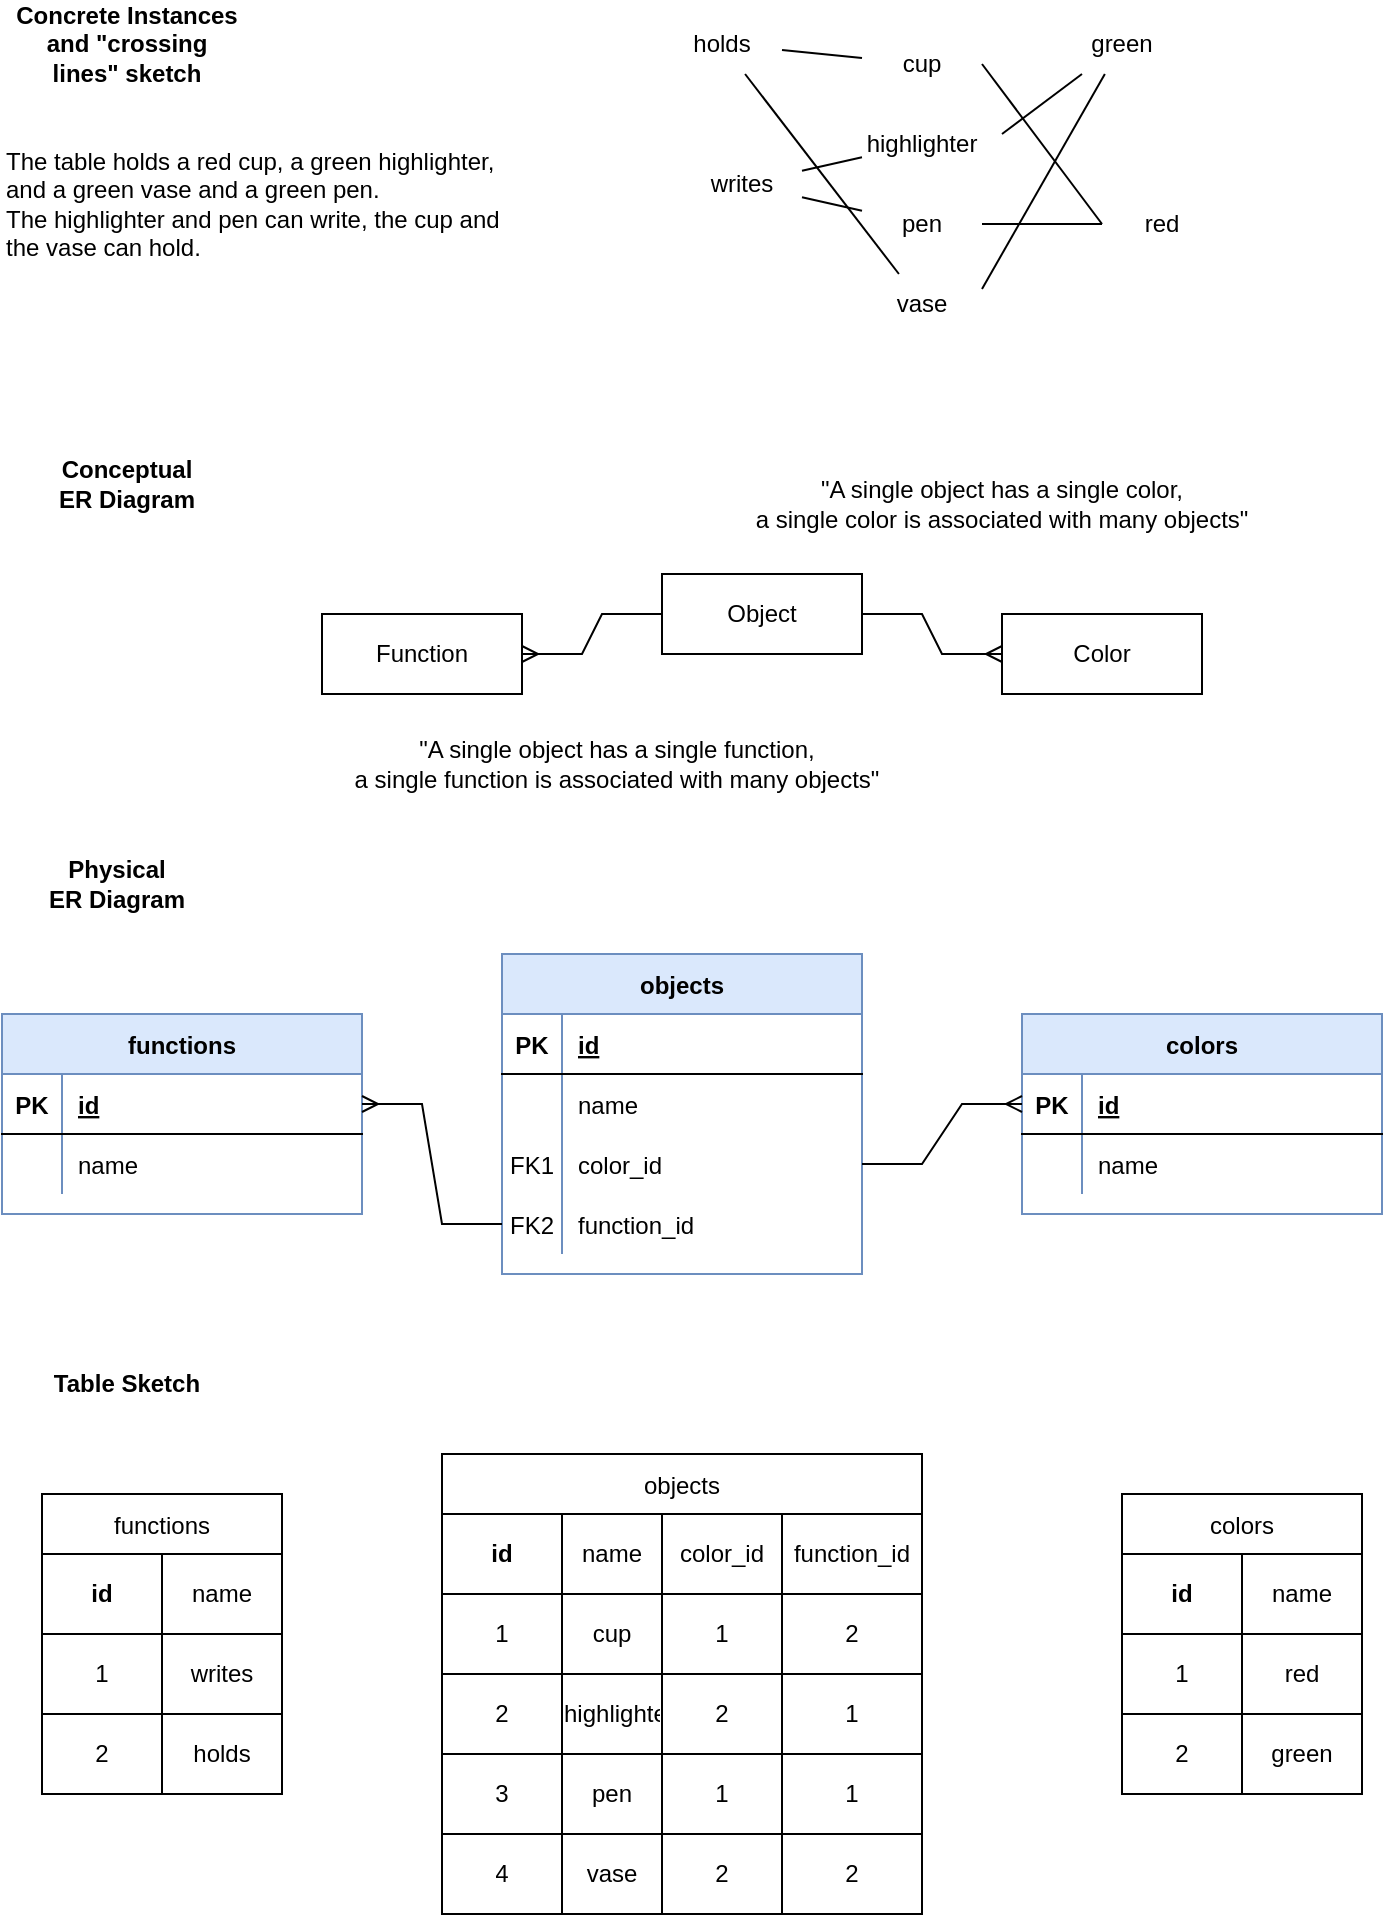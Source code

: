 <mxfile version="20.2.7" type="device"><diagram id="R2lEEEUBdFMjLlhIrx00" name="Page-1"><mxGraphModel dx="555" dy="456" grid="1" gridSize="10" guides="1" tooltips="1" connect="1" arrows="1" fold="1" page="1" pageScale="1" pageWidth="850" pageHeight="1100" math="0" shadow="0" extFonts="Permanent Marker^https://fonts.googleapis.com/css?family=Permanent+Marker"><root><mxCell id="0"/><mxCell id="1" parent="0"/><mxCell id="ItAvpHH_RHoH9dyeuU5u-58" value="objects" style="shape=table;startSize=30;container=1;collapsible=1;childLayout=tableLayout;fixedRows=1;rowLines=0;fontStyle=1;align=center;resizeLast=1;fillColor=#dae8fc;strokeColor=#6c8ebf;" vertex="1" parent="1"><mxGeometry x="320" y="590" width="180" height="160" as="geometry"/></mxCell><mxCell id="ItAvpHH_RHoH9dyeuU5u-59" value="" style="shape=tableRow;horizontal=0;startSize=0;swimlaneHead=0;swimlaneBody=0;fillColor=none;collapsible=0;dropTarget=0;points=[[0,0.5],[1,0.5]];portConstraint=eastwest;top=0;left=0;right=0;bottom=1;" vertex="1" parent="ItAvpHH_RHoH9dyeuU5u-58"><mxGeometry y="30" width="180" height="30" as="geometry"/></mxCell><mxCell id="ItAvpHH_RHoH9dyeuU5u-60" value="PK" style="shape=partialRectangle;connectable=0;fillColor=none;top=0;left=0;bottom=0;right=0;fontStyle=1;overflow=hidden;" vertex="1" parent="ItAvpHH_RHoH9dyeuU5u-59"><mxGeometry width="30" height="30" as="geometry"><mxRectangle width="30" height="30" as="alternateBounds"/></mxGeometry></mxCell><mxCell id="ItAvpHH_RHoH9dyeuU5u-61" value="id" style="shape=partialRectangle;connectable=0;fillColor=none;top=0;left=0;bottom=0;right=0;align=left;spacingLeft=6;fontStyle=5;overflow=hidden;" vertex="1" parent="ItAvpHH_RHoH9dyeuU5u-59"><mxGeometry x="30" width="150" height="30" as="geometry"><mxRectangle width="150" height="30" as="alternateBounds"/></mxGeometry></mxCell><mxCell id="ItAvpHH_RHoH9dyeuU5u-62" value="" style="shape=tableRow;horizontal=0;startSize=0;swimlaneHead=0;swimlaneBody=0;fillColor=none;collapsible=0;dropTarget=0;points=[[0,0.5],[1,0.5]];portConstraint=eastwest;top=0;left=0;right=0;bottom=0;" vertex="1" parent="ItAvpHH_RHoH9dyeuU5u-58"><mxGeometry y="60" width="180" height="30" as="geometry"/></mxCell><mxCell id="ItAvpHH_RHoH9dyeuU5u-63" value="" style="shape=partialRectangle;connectable=0;fillColor=none;top=0;left=0;bottom=0;right=0;editable=1;overflow=hidden;" vertex="1" parent="ItAvpHH_RHoH9dyeuU5u-62"><mxGeometry width="30" height="30" as="geometry"><mxRectangle width="30" height="30" as="alternateBounds"/></mxGeometry></mxCell><mxCell id="ItAvpHH_RHoH9dyeuU5u-64" value="name" style="shape=partialRectangle;connectable=0;fillColor=none;top=0;left=0;bottom=0;right=0;align=left;spacingLeft=6;overflow=hidden;" vertex="1" parent="ItAvpHH_RHoH9dyeuU5u-62"><mxGeometry x="30" width="150" height="30" as="geometry"><mxRectangle width="150" height="30" as="alternateBounds"/></mxGeometry></mxCell><mxCell id="ItAvpHH_RHoH9dyeuU5u-65" value="" style="shape=tableRow;horizontal=0;startSize=0;swimlaneHead=0;swimlaneBody=0;fillColor=none;collapsible=0;dropTarget=0;points=[[0,0.5],[1,0.5]];portConstraint=eastwest;top=0;left=0;right=0;bottom=0;" vertex="1" parent="ItAvpHH_RHoH9dyeuU5u-58"><mxGeometry y="90" width="180" height="30" as="geometry"/></mxCell><mxCell id="ItAvpHH_RHoH9dyeuU5u-66" value="FK1" style="shape=partialRectangle;connectable=0;fillColor=none;top=0;left=0;bottom=0;right=0;editable=1;overflow=hidden;" vertex="1" parent="ItAvpHH_RHoH9dyeuU5u-65"><mxGeometry width="30" height="30" as="geometry"><mxRectangle width="30" height="30" as="alternateBounds"/></mxGeometry></mxCell><mxCell id="ItAvpHH_RHoH9dyeuU5u-67" value="color_id" style="shape=partialRectangle;connectable=0;fillColor=none;top=0;left=0;bottom=0;right=0;align=left;spacingLeft=6;overflow=hidden;" vertex="1" parent="ItAvpHH_RHoH9dyeuU5u-65"><mxGeometry x="30" width="150" height="30" as="geometry"><mxRectangle width="150" height="30" as="alternateBounds"/></mxGeometry></mxCell><mxCell id="ItAvpHH_RHoH9dyeuU5u-68" value="" style="shape=tableRow;horizontal=0;startSize=0;swimlaneHead=0;swimlaneBody=0;fillColor=none;collapsible=0;dropTarget=0;points=[[0,0.5],[1,0.5]];portConstraint=eastwest;top=0;left=0;right=0;bottom=0;" vertex="1" parent="ItAvpHH_RHoH9dyeuU5u-58"><mxGeometry y="120" width="180" height="30" as="geometry"/></mxCell><mxCell id="ItAvpHH_RHoH9dyeuU5u-69" value="FK2" style="shape=partialRectangle;connectable=0;fillColor=none;top=0;left=0;bottom=0;right=0;editable=1;overflow=hidden;" vertex="1" parent="ItAvpHH_RHoH9dyeuU5u-68"><mxGeometry width="30" height="30" as="geometry"><mxRectangle width="30" height="30" as="alternateBounds"/></mxGeometry></mxCell><mxCell id="ItAvpHH_RHoH9dyeuU5u-70" value="function_id" style="shape=partialRectangle;connectable=0;fillColor=none;top=0;left=0;bottom=0;right=0;align=left;spacingLeft=6;overflow=hidden;" vertex="1" parent="ItAvpHH_RHoH9dyeuU5u-68"><mxGeometry x="30" width="150" height="30" as="geometry"><mxRectangle width="150" height="30" as="alternateBounds"/></mxGeometry></mxCell><mxCell id="ItAvpHH_RHoH9dyeuU5u-77" value="functions" style="shape=table;startSize=30;container=1;collapsible=1;childLayout=tableLayout;fixedRows=1;rowLines=0;fontStyle=1;align=center;resizeLast=1;fillColor=#dae8fc;strokeColor=#6c8ebf;" vertex="1" parent="1"><mxGeometry x="70" y="620" width="180" height="100" as="geometry"/></mxCell><mxCell id="ItAvpHH_RHoH9dyeuU5u-78" value="" style="shape=tableRow;horizontal=0;startSize=0;swimlaneHead=0;swimlaneBody=0;fillColor=none;collapsible=0;dropTarget=0;points=[[0,0.5],[1,0.5]];portConstraint=eastwest;top=0;left=0;right=0;bottom=1;" vertex="1" parent="ItAvpHH_RHoH9dyeuU5u-77"><mxGeometry y="30" width="180" height="30" as="geometry"/></mxCell><mxCell id="ItAvpHH_RHoH9dyeuU5u-79" value="PK" style="shape=partialRectangle;connectable=0;fillColor=none;top=0;left=0;bottom=0;right=0;fontStyle=1;overflow=hidden;" vertex="1" parent="ItAvpHH_RHoH9dyeuU5u-78"><mxGeometry width="30" height="30" as="geometry"><mxRectangle width="30" height="30" as="alternateBounds"/></mxGeometry></mxCell><mxCell id="ItAvpHH_RHoH9dyeuU5u-80" value="id" style="shape=partialRectangle;connectable=0;fillColor=none;top=0;left=0;bottom=0;right=0;align=left;spacingLeft=6;fontStyle=5;overflow=hidden;" vertex="1" parent="ItAvpHH_RHoH9dyeuU5u-78"><mxGeometry x="30" width="150" height="30" as="geometry"><mxRectangle width="150" height="30" as="alternateBounds"/></mxGeometry></mxCell><mxCell id="ItAvpHH_RHoH9dyeuU5u-81" value="" style="shape=tableRow;horizontal=0;startSize=0;swimlaneHead=0;swimlaneBody=0;fillColor=none;collapsible=0;dropTarget=0;points=[[0,0.5],[1,0.5]];portConstraint=eastwest;top=0;left=0;right=0;bottom=0;" vertex="1" parent="ItAvpHH_RHoH9dyeuU5u-77"><mxGeometry y="60" width="180" height="30" as="geometry"/></mxCell><mxCell id="ItAvpHH_RHoH9dyeuU5u-82" value="" style="shape=partialRectangle;connectable=0;fillColor=none;top=0;left=0;bottom=0;right=0;editable=1;overflow=hidden;" vertex="1" parent="ItAvpHH_RHoH9dyeuU5u-81"><mxGeometry width="30" height="30" as="geometry"><mxRectangle width="30" height="30" as="alternateBounds"/></mxGeometry></mxCell><mxCell id="ItAvpHH_RHoH9dyeuU5u-83" value="name" style="shape=partialRectangle;connectable=0;fillColor=none;top=0;left=0;bottom=0;right=0;align=left;spacingLeft=6;overflow=hidden;" vertex="1" parent="ItAvpHH_RHoH9dyeuU5u-81"><mxGeometry x="30" width="150" height="30" as="geometry"><mxRectangle width="150" height="30" as="alternateBounds"/></mxGeometry></mxCell><mxCell id="ItAvpHH_RHoH9dyeuU5u-90" value="colors" style="shape=table;startSize=30;container=1;collapsible=1;childLayout=tableLayout;fixedRows=1;rowLines=0;fontStyle=1;align=center;resizeLast=1;fillColor=#dae8fc;strokeColor=#6c8ebf;" vertex="1" parent="1"><mxGeometry x="580" y="620" width="180" height="100" as="geometry"/></mxCell><mxCell id="ItAvpHH_RHoH9dyeuU5u-91" value="" style="shape=tableRow;horizontal=0;startSize=0;swimlaneHead=0;swimlaneBody=0;fillColor=none;collapsible=0;dropTarget=0;points=[[0,0.5],[1,0.5]];portConstraint=eastwest;top=0;left=0;right=0;bottom=1;" vertex="1" parent="ItAvpHH_RHoH9dyeuU5u-90"><mxGeometry y="30" width="180" height="30" as="geometry"/></mxCell><mxCell id="ItAvpHH_RHoH9dyeuU5u-92" value="PK" style="shape=partialRectangle;connectable=0;fillColor=none;top=0;left=0;bottom=0;right=0;fontStyle=1;overflow=hidden;" vertex="1" parent="ItAvpHH_RHoH9dyeuU5u-91"><mxGeometry width="30" height="30" as="geometry"><mxRectangle width="30" height="30" as="alternateBounds"/></mxGeometry></mxCell><mxCell id="ItAvpHH_RHoH9dyeuU5u-93" value="id" style="shape=partialRectangle;connectable=0;fillColor=none;top=0;left=0;bottom=0;right=0;align=left;spacingLeft=6;fontStyle=5;overflow=hidden;" vertex="1" parent="ItAvpHH_RHoH9dyeuU5u-91"><mxGeometry x="30" width="150" height="30" as="geometry"><mxRectangle width="150" height="30" as="alternateBounds"/></mxGeometry></mxCell><mxCell id="ItAvpHH_RHoH9dyeuU5u-94" value="" style="shape=tableRow;horizontal=0;startSize=0;swimlaneHead=0;swimlaneBody=0;fillColor=none;collapsible=0;dropTarget=0;points=[[0,0.5],[1,0.5]];portConstraint=eastwest;top=0;left=0;right=0;bottom=0;" vertex="1" parent="ItAvpHH_RHoH9dyeuU5u-90"><mxGeometry y="60" width="180" height="30" as="geometry"/></mxCell><mxCell id="ItAvpHH_RHoH9dyeuU5u-95" value="" style="shape=partialRectangle;connectable=0;fillColor=none;top=0;left=0;bottom=0;right=0;editable=1;overflow=hidden;" vertex="1" parent="ItAvpHH_RHoH9dyeuU5u-94"><mxGeometry width="30" height="30" as="geometry"><mxRectangle width="30" height="30" as="alternateBounds"/></mxGeometry></mxCell><mxCell id="ItAvpHH_RHoH9dyeuU5u-96" value="name" style="shape=partialRectangle;connectable=0;fillColor=none;top=0;left=0;bottom=0;right=0;align=left;spacingLeft=6;overflow=hidden;" vertex="1" parent="ItAvpHH_RHoH9dyeuU5u-94"><mxGeometry x="30" width="150" height="30" as="geometry"><mxRectangle width="150" height="30" as="alternateBounds"/></mxGeometry></mxCell><mxCell id="ItAvpHH_RHoH9dyeuU5u-110" value="" style="edgeStyle=entityRelationEdgeStyle;fontSize=12;html=1;endArrow=ERmany;rounded=0;exitX=0;exitY=0.5;exitDx=0;exitDy=0;entryX=1;entryY=0.5;entryDx=0;entryDy=0;" edge="1" parent="1" source="ItAvpHH_RHoH9dyeuU5u-68" target="ItAvpHH_RHoH9dyeuU5u-78"><mxGeometry width="100" height="100" relative="1" as="geometry"><mxPoint x="280" y="760" as="sourcePoint"/><mxPoint x="380" y="660" as="targetPoint"/></mxGeometry></mxCell><mxCell id="ItAvpHH_RHoH9dyeuU5u-132" value="functions" style="shape=table;startSize=30;container=1;collapsible=0;childLayout=tableLayout;" vertex="1" parent="1"><mxGeometry x="90" y="860" width="120" height="150" as="geometry"/></mxCell><mxCell id="ItAvpHH_RHoH9dyeuU5u-133" value="" style="shape=tableRow;horizontal=0;startSize=0;swimlaneHead=0;swimlaneBody=0;top=0;left=0;bottom=0;right=0;collapsible=0;dropTarget=0;fillColor=none;points=[[0,0.5],[1,0.5]];portConstraint=eastwest;" vertex="1" parent="ItAvpHH_RHoH9dyeuU5u-132"><mxGeometry y="30" width="120" height="40" as="geometry"/></mxCell><mxCell id="ItAvpHH_RHoH9dyeuU5u-134" value="&lt;b&gt;id&lt;/b&gt;" style="shape=partialRectangle;html=1;whiteSpace=wrap;connectable=0;overflow=hidden;fillColor=none;top=0;left=0;bottom=0;right=0;pointerEvents=1;" vertex="1" parent="ItAvpHH_RHoH9dyeuU5u-133"><mxGeometry width="60" height="40" as="geometry"><mxRectangle width="60" height="40" as="alternateBounds"/></mxGeometry></mxCell><mxCell id="ItAvpHH_RHoH9dyeuU5u-135" value="name" style="shape=partialRectangle;html=1;whiteSpace=wrap;connectable=0;overflow=hidden;fillColor=none;top=0;left=0;bottom=0;right=0;pointerEvents=1;" vertex="1" parent="ItAvpHH_RHoH9dyeuU5u-133"><mxGeometry x="60" width="60" height="40" as="geometry"><mxRectangle width="60" height="40" as="alternateBounds"/></mxGeometry></mxCell><mxCell id="ItAvpHH_RHoH9dyeuU5u-136" value="" style="shape=tableRow;horizontal=0;startSize=0;swimlaneHead=0;swimlaneBody=0;top=0;left=0;bottom=0;right=0;collapsible=0;dropTarget=0;fillColor=none;points=[[0,0.5],[1,0.5]];portConstraint=eastwest;" vertex="1" parent="ItAvpHH_RHoH9dyeuU5u-132"><mxGeometry y="70" width="120" height="40" as="geometry"/></mxCell><mxCell id="ItAvpHH_RHoH9dyeuU5u-137" value="1" style="shape=partialRectangle;html=1;whiteSpace=wrap;connectable=0;overflow=hidden;fillColor=none;top=0;left=0;bottom=0;right=0;pointerEvents=1;" vertex="1" parent="ItAvpHH_RHoH9dyeuU5u-136"><mxGeometry width="60" height="40" as="geometry"><mxRectangle width="60" height="40" as="alternateBounds"/></mxGeometry></mxCell><mxCell id="ItAvpHH_RHoH9dyeuU5u-138" value="writes" style="shape=partialRectangle;html=1;whiteSpace=wrap;connectable=0;overflow=hidden;fillColor=none;top=0;left=0;bottom=0;right=0;pointerEvents=1;" vertex="1" parent="ItAvpHH_RHoH9dyeuU5u-136"><mxGeometry x="60" width="60" height="40" as="geometry"><mxRectangle width="60" height="40" as="alternateBounds"/></mxGeometry></mxCell><mxCell id="ItAvpHH_RHoH9dyeuU5u-139" value="" style="shape=tableRow;horizontal=0;startSize=0;swimlaneHead=0;swimlaneBody=0;top=0;left=0;bottom=0;right=0;collapsible=0;dropTarget=0;fillColor=none;points=[[0,0.5],[1,0.5]];portConstraint=eastwest;" vertex="1" parent="ItAvpHH_RHoH9dyeuU5u-132"><mxGeometry y="110" width="120" height="40" as="geometry"/></mxCell><mxCell id="ItAvpHH_RHoH9dyeuU5u-140" value="2" style="shape=partialRectangle;html=1;whiteSpace=wrap;connectable=0;overflow=hidden;fillColor=none;top=0;left=0;bottom=0;right=0;pointerEvents=1;" vertex="1" parent="ItAvpHH_RHoH9dyeuU5u-139"><mxGeometry width="60" height="40" as="geometry"><mxRectangle width="60" height="40" as="alternateBounds"/></mxGeometry></mxCell><mxCell id="ItAvpHH_RHoH9dyeuU5u-141" value="holds" style="shape=partialRectangle;html=1;whiteSpace=wrap;connectable=0;overflow=hidden;fillColor=none;top=0;left=0;bottom=0;right=0;pointerEvents=1;" vertex="1" parent="ItAvpHH_RHoH9dyeuU5u-139"><mxGeometry x="60" width="60" height="40" as="geometry"><mxRectangle width="60" height="40" as="alternateBounds"/></mxGeometry></mxCell><mxCell id="ItAvpHH_RHoH9dyeuU5u-142" value="colors" style="shape=table;startSize=30;container=1;collapsible=0;childLayout=tableLayout;" vertex="1" parent="1"><mxGeometry x="630" y="860" width="120" height="150" as="geometry"/></mxCell><mxCell id="ItAvpHH_RHoH9dyeuU5u-143" value="" style="shape=tableRow;horizontal=0;startSize=0;swimlaneHead=0;swimlaneBody=0;top=0;left=0;bottom=0;right=0;collapsible=0;dropTarget=0;fillColor=none;points=[[0,0.5],[1,0.5]];portConstraint=eastwest;" vertex="1" parent="ItAvpHH_RHoH9dyeuU5u-142"><mxGeometry y="30" width="120" height="40" as="geometry"/></mxCell><mxCell id="ItAvpHH_RHoH9dyeuU5u-144" value="&lt;b&gt;id&lt;/b&gt;" style="shape=partialRectangle;html=1;whiteSpace=wrap;connectable=0;overflow=hidden;fillColor=none;top=0;left=0;bottom=0;right=0;pointerEvents=1;" vertex="1" parent="ItAvpHH_RHoH9dyeuU5u-143"><mxGeometry width="60" height="40" as="geometry"><mxRectangle width="60" height="40" as="alternateBounds"/></mxGeometry></mxCell><mxCell id="ItAvpHH_RHoH9dyeuU5u-145" value="name" style="shape=partialRectangle;html=1;whiteSpace=wrap;connectable=0;overflow=hidden;fillColor=none;top=0;left=0;bottom=0;right=0;pointerEvents=1;" vertex="1" parent="ItAvpHH_RHoH9dyeuU5u-143"><mxGeometry x="60" width="60" height="40" as="geometry"><mxRectangle width="60" height="40" as="alternateBounds"/></mxGeometry></mxCell><mxCell id="ItAvpHH_RHoH9dyeuU5u-146" value="" style="shape=tableRow;horizontal=0;startSize=0;swimlaneHead=0;swimlaneBody=0;top=0;left=0;bottom=0;right=0;collapsible=0;dropTarget=0;fillColor=none;points=[[0,0.5],[1,0.5]];portConstraint=eastwest;" vertex="1" parent="ItAvpHH_RHoH9dyeuU5u-142"><mxGeometry y="70" width="120" height="40" as="geometry"/></mxCell><mxCell id="ItAvpHH_RHoH9dyeuU5u-147" value="1" style="shape=partialRectangle;html=1;whiteSpace=wrap;connectable=0;overflow=hidden;fillColor=none;top=0;left=0;bottom=0;right=0;pointerEvents=1;" vertex="1" parent="ItAvpHH_RHoH9dyeuU5u-146"><mxGeometry width="60" height="40" as="geometry"><mxRectangle width="60" height="40" as="alternateBounds"/></mxGeometry></mxCell><mxCell id="ItAvpHH_RHoH9dyeuU5u-148" value="red" style="shape=partialRectangle;html=1;whiteSpace=wrap;connectable=0;overflow=hidden;fillColor=none;top=0;left=0;bottom=0;right=0;pointerEvents=1;" vertex="1" parent="ItAvpHH_RHoH9dyeuU5u-146"><mxGeometry x="60" width="60" height="40" as="geometry"><mxRectangle width="60" height="40" as="alternateBounds"/></mxGeometry></mxCell><mxCell id="ItAvpHH_RHoH9dyeuU5u-149" value="" style="shape=tableRow;horizontal=0;startSize=0;swimlaneHead=0;swimlaneBody=0;top=0;left=0;bottom=0;right=0;collapsible=0;dropTarget=0;fillColor=none;points=[[0,0.5],[1,0.5]];portConstraint=eastwest;" vertex="1" parent="ItAvpHH_RHoH9dyeuU5u-142"><mxGeometry y="110" width="120" height="40" as="geometry"/></mxCell><mxCell id="ItAvpHH_RHoH9dyeuU5u-150" value="2" style="shape=partialRectangle;html=1;whiteSpace=wrap;connectable=0;overflow=hidden;fillColor=none;top=0;left=0;bottom=0;right=0;pointerEvents=1;" vertex="1" parent="ItAvpHH_RHoH9dyeuU5u-149"><mxGeometry width="60" height="40" as="geometry"><mxRectangle width="60" height="40" as="alternateBounds"/></mxGeometry></mxCell><mxCell id="ItAvpHH_RHoH9dyeuU5u-151" value="green" style="shape=partialRectangle;html=1;whiteSpace=wrap;connectable=0;overflow=hidden;fillColor=none;top=0;left=0;bottom=0;right=0;pointerEvents=1;" vertex="1" parent="ItAvpHH_RHoH9dyeuU5u-149"><mxGeometry x="60" width="60" height="40" as="geometry"><mxRectangle width="60" height="40" as="alternateBounds"/></mxGeometry></mxCell><mxCell id="ItAvpHH_RHoH9dyeuU5u-111" value="" style="edgeStyle=entityRelationEdgeStyle;fontSize=12;html=1;endArrow=ERmany;rounded=0;exitX=1;exitY=0.5;exitDx=0;exitDy=0;entryX=0;entryY=0.5;entryDx=0;entryDy=0;" edge="1" parent="1" source="ItAvpHH_RHoH9dyeuU5u-65" target="ItAvpHH_RHoH9dyeuU5u-91"><mxGeometry width="100" height="100" relative="1" as="geometry"><mxPoint x="330" y="625" as="sourcePoint"/><mxPoint x="260" y="675" as="targetPoint"/></mxGeometry></mxCell><mxCell id="ItAvpHH_RHoH9dyeuU5u-152" value="&lt;div&gt;The table holds a red cup, a green highlighter, and a green vase and a green pen.&lt;br&gt;&lt;/div&gt;&lt;div&gt;The highlighter and pen can write, the cup and the vase can hold.&lt;/div&gt;" style="text;html=1;strokeColor=none;fillColor=none;align=left;verticalAlign=middle;whiteSpace=wrap;rounded=0;" vertex="1" parent="1"><mxGeometry x="70" y="200" width="260" height="30" as="geometry"/></mxCell><mxCell id="ItAvpHH_RHoH9dyeuU5u-169" value="&lt;div&gt;&quot;A single object has a single color, &lt;br&gt;&lt;/div&gt;&lt;div&gt;a single color is associated with many objects&quot;&lt;/div&gt;" style="text;html=1;strokeColor=none;fillColor=none;align=center;verticalAlign=middle;whiteSpace=wrap;rounded=0;" vertex="1" parent="1"><mxGeometry x="430" y="350" width="280" height="30" as="geometry"/></mxCell><mxCell id="ItAvpHH_RHoH9dyeuU5u-170" value="&lt;div&gt;&quot;A single object has a single function,&lt;/div&gt;&lt;div&gt;a single function is associated with many objects&quot;&lt;/div&gt;" style="text;html=1;strokeColor=none;fillColor=none;align=center;verticalAlign=middle;whiteSpace=wrap;rounded=0;" vertex="1" parent="1"><mxGeometry x="240" y="480" width="275" height="30" as="geometry"/></mxCell><mxCell id="ItAvpHH_RHoH9dyeuU5u-181" value="objects" style="shape=table;startSize=30;container=1;collapsible=0;childLayout=tableLayout;" vertex="1" parent="1"><mxGeometry x="290" y="840" width="240" height="230" as="geometry"/></mxCell><mxCell id="ItAvpHH_RHoH9dyeuU5u-182" value="" style="shape=tableRow;horizontal=0;startSize=0;swimlaneHead=0;swimlaneBody=0;top=0;left=0;bottom=0;right=0;collapsible=0;dropTarget=0;fillColor=none;points=[[0,0.5],[1,0.5]];portConstraint=eastwest;" vertex="1" parent="ItAvpHH_RHoH9dyeuU5u-181"><mxGeometry y="30" width="240" height="40" as="geometry"/></mxCell><mxCell id="ItAvpHH_RHoH9dyeuU5u-183" value="&lt;b&gt;id&lt;/b&gt;" style="shape=partialRectangle;html=1;whiteSpace=wrap;connectable=0;overflow=hidden;fillColor=none;top=0;left=0;bottom=0;right=0;pointerEvents=1;" vertex="1" parent="ItAvpHH_RHoH9dyeuU5u-182"><mxGeometry width="60" height="40" as="geometry"><mxRectangle width="60" height="40" as="alternateBounds"/></mxGeometry></mxCell><mxCell id="ItAvpHH_RHoH9dyeuU5u-184" value="name" style="shape=partialRectangle;html=1;whiteSpace=wrap;connectable=0;overflow=hidden;fillColor=none;top=0;left=0;bottom=0;right=0;pointerEvents=1;" vertex="1" parent="ItAvpHH_RHoH9dyeuU5u-182"><mxGeometry x="60" width="50" height="40" as="geometry"><mxRectangle width="50" height="40" as="alternateBounds"/></mxGeometry></mxCell><mxCell id="ItAvpHH_RHoH9dyeuU5u-185" value="color_id" style="shape=partialRectangle;html=1;whiteSpace=wrap;connectable=0;overflow=hidden;fillColor=none;top=0;left=0;bottom=0;right=0;pointerEvents=1;" vertex="1" parent="ItAvpHH_RHoH9dyeuU5u-182"><mxGeometry x="110" width="60" height="40" as="geometry"><mxRectangle width="60" height="40" as="alternateBounds"/></mxGeometry></mxCell><mxCell id="ItAvpHH_RHoH9dyeuU5u-186" value="function_id" style="shape=partialRectangle;html=1;whiteSpace=wrap;connectable=0;overflow=hidden;fillColor=none;top=0;left=0;bottom=0;right=0;pointerEvents=1;" vertex="1" parent="ItAvpHH_RHoH9dyeuU5u-182"><mxGeometry x="170" width="70" height="40" as="geometry"><mxRectangle width="70" height="40" as="alternateBounds"/></mxGeometry></mxCell><mxCell id="ItAvpHH_RHoH9dyeuU5u-187" value="" style="shape=tableRow;horizontal=0;startSize=0;swimlaneHead=0;swimlaneBody=0;top=0;left=0;bottom=0;right=0;collapsible=0;dropTarget=0;fillColor=none;points=[[0,0.5],[1,0.5]];portConstraint=eastwest;" vertex="1" parent="ItAvpHH_RHoH9dyeuU5u-181"><mxGeometry y="70" width="240" height="40" as="geometry"/></mxCell><mxCell id="ItAvpHH_RHoH9dyeuU5u-188" value="1" style="shape=partialRectangle;html=1;whiteSpace=wrap;connectable=0;overflow=hidden;fillColor=none;top=0;left=0;bottom=0;right=0;pointerEvents=1;" vertex="1" parent="ItAvpHH_RHoH9dyeuU5u-187"><mxGeometry width="60" height="40" as="geometry"><mxRectangle width="60" height="40" as="alternateBounds"/></mxGeometry></mxCell><mxCell id="ItAvpHH_RHoH9dyeuU5u-189" value="cup" style="shape=partialRectangle;html=1;whiteSpace=wrap;connectable=0;overflow=hidden;fillColor=none;top=0;left=0;bottom=0;right=0;pointerEvents=1;" vertex="1" parent="ItAvpHH_RHoH9dyeuU5u-187"><mxGeometry x="60" width="50" height="40" as="geometry"><mxRectangle width="50" height="40" as="alternateBounds"/></mxGeometry></mxCell><mxCell id="ItAvpHH_RHoH9dyeuU5u-190" value="1" style="shape=partialRectangle;html=1;whiteSpace=wrap;connectable=0;overflow=hidden;fillColor=none;top=0;left=0;bottom=0;right=0;pointerEvents=1;" vertex="1" parent="ItAvpHH_RHoH9dyeuU5u-187"><mxGeometry x="110" width="60" height="40" as="geometry"><mxRectangle width="60" height="40" as="alternateBounds"/></mxGeometry></mxCell><mxCell id="ItAvpHH_RHoH9dyeuU5u-191" value="2" style="shape=partialRectangle;html=1;whiteSpace=wrap;connectable=0;overflow=hidden;fillColor=none;top=0;left=0;bottom=0;right=0;pointerEvents=1;" vertex="1" parent="ItAvpHH_RHoH9dyeuU5u-187"><mxGeometry x="170" width="70" height="40" as="geometry"><mxRectangle width="70" height="40" as="alternateBounds"/></mxGeometry></mxCell><mxCell id="ItAvpHH_RHoH9dyeuU5u-192" value="" style="shape=tableRow;horizontal=0;startSize=0;swimlaneHead=0;swimlaneBody=0;top=0;left=0;bottom=0;right=0;collapsible=0;dropTarget=0;fillColor=none;points=[[0,0.5],[1,0.5]];portConstraint=eastwest;" vertex="1" parent="ItAvpHH_RHoH9dyeuU5u-181"><mxGeometry y="110" width="240" height="40" as="geometry"/></mxCell><mxCell id="ItAvpHH_RHoH9dyeuU5u-193" value="2" style="shape=partialRectangle;html=1;whiteSpace=wrap;connectable=0;overflow=hidden;fillColor=none;top=0;left=0;bottom=0;right=0;pointerEvents=1;" vertex="1" parent="ItAvpHH_RHoH9dyeuU5u-192"><mxGeometry width="60" height="40" as="geometry"><mxRectangle width="60" height="40" as="alternateBounds"/></mxGeometry></mxCell><mxCell id="ItAvpHH_RHoH9dyeuU5u-194" value="highlighter&lt;span style=&quot;white-space: pre;&quot;&gt;&#9;&lt;/span&gt;" style="shape=partialRectangle;html=1;whiteSpace=wrap;connectable=0;overflow=hidden;fillColor=none;top=0;left=0;bottom=0;right=0;pointerEvents=1;" vertex="1" parent="ItAvpHH_RHoH9dyeuU5u-192"><mxGeometry x="60" width="50" height="40" as="geometry"><mxRectangle width="50" height="40" as="alternateBounds"/></mxGeometry></mxCell><mxCell id="ItAvpHH_RHoH9dyeuU5u-195" value="2" style="shape=partialRectangle;html=1;whiteSpace=wrap;connectable=0;overflow=hidden;fillColor=none;top=0;left=0;bottom=0;right=0;pointerEvents=1;" vertex="1" parent="ItAvpHH_RHoH9dyeuU5u-192"><mxGeometry x="110" width="60" height="40" as="geometry"><mxRectangle width="60" height="40" as="alternateBounds"/></mxGeometry></mxCell><mxCell id="ItAvpHH_RHoH9dyeuU5u-196" value="1" style="shape=partialRectangle;html=1;whiteSpace=wrap;connectable=0;overflow=hidden;fillColor=none;top=0;left=0;bottom=0;right=0;pointerEvents=1;" vertex="1" parent="ItAvpHH_RHoH9dyeuU5u-192"><mxGeometry x="170" width="70" height="40" as="geometry"><mxRectangle width="70" height="40" as="alternateBounds"/></mxGeometry></mxCell><mxCell id="ItAvpHH_RHoH9dyeuU5u-202" style="shape=tableRow;horizontal=0;startSize=0;swimlaneHead=0;swimlaneBody=0;top=0;left=0;bottom=0;right=0;collapsible=0;dropTarget=0;fillColor=none;points=[[0,0.5],[1,0.5]];portConstraint=eastwest;" vertex="1" parent="ItAvpHH_RHoH9dyeuU5u-181"><mxGeometry y="150" width="240" height="40" as="geometry"/></mxCell><mxCell id="ItAvpHH_RHoH9dyeuU5u-203" value="3" style="shape=partialRectangle;html=1;whiteSpace=wrap;connectable=0;overflow=hidden;fillColor=none;top=0;left=0;bottom=0;right=0;pointerEvents=1;" vertex="1" parent="ItAvpHH_RHoH9dyeuU5u-202"><mxGeometry width="60" height="40" as="geometry"><mxRectangle width="60" height="40" as="alternateBounds"/></mxGeometry></mxCell><mxCell id="ItAvpHH_RHoH9dyeuU5u-204" value="pen" style="shape=partialRectangle;html=1;whiteSpace=wrap;connectable=0;overflow=hidden;fillColor=none;top=0;left=0;bottom=0;right=0;pointerEvents=1;" vertex="1" parent="ItAvpHH_RHoH9dyeuU5u-202"><mxGeometry x="60" width="50" height="40" as="geometry"><mxRectangle width="50" height="40" as="alternateBounds"/></mxGeometry></mxCell><mxCell id="ItAvpHH_RHoH9dyeuU5u-205" value="1" style="shape=partialRectangle;html=1;whiteSpace=wrap;connectable=0;overflow=hidden;fillColor=none;top=0;left=0;bottom=0;right=0;pointerEvents=1;" vertex="1" parent="ItAvpHH_RHoH9dyeuU5u-202"><mxGeometry x="110" width="60" height="40" as="geometry"><mxRectangle width="60" height="40" as="alternateBounds"/></mxGeometry></mxCell><mxCell id="ItAvpHH_RHoH9dyeuU5u-206" value="1" style="shape=partialRectangle;html=1;whiteSpace=wrap;connectable=0;overflow=hidden;fillColor=none;top=0;left=0;bottom=0;right=0;pointerEvents=1;" vertex="1" parent="ItAvpHH_RHoH9dyeuU5u-202"><mxGeometry x="170" width="70" height="40" as="geometry"><mxRectangle width="70" height="40" as="alternateBounds"/></mxGeometry></mxCell><mxCell id="ItAvpHH_RHoH9dyeuU5u-197" style="shape=tableRow;horizontal=0;startSize=0;swimlaneHead=0;swimlaneBody=0;top=0;left=0;bottom=0;right=0;collapsible=0;dropTarget=0;fillColor=none;points=[[0,0.5],[1,0.5]];portConstraint=eastwest;" vertex="1" parent="ItAvpHH_RHoH9dyeuU5u-181"><mxGeometry y="190" width="240" height="40" as="geometry"/></mxCell><mxCell id="ItAvpHH_RHoH9dyeuU5u-198" value="4" style="shape=partialRectangle;html=1;whiteSpace=wrap;connectable=0;overflow=hidden;fillColor=none;top=0;left=0;bottom=0;right=0;pointerEvents=1;" vertex="1" parent="ItAvpHH_RHoH9dyeuU5u-197"><mxGeometry width="60" height="40" as="geometry"><mxRectangle width="60" height="40" as="alternateBounds"/></mxGeometry></mxCell><mxCell id="ItAvpHH_RHoH9dyeuU5u-199" value="vase" style="shape=partialRectangle;html=1;whiteSpace=wrap;connectable=0;overflow=hidden;fillColor=none;top=0;left=0;bottom=0;right=0;pointerEvents=1;" vertex="1" parent="ItAvpHH_RHoH9dyeuU5u-197"><mxGeometry x="60" width="50" height="40" as="geometry"><mxRectangle width="50" height="40" as="alternateBounds"/></mxGeometry></mxCell><mxCell id="ItAvpHH_RHoH9dyeuU5u-200" value="2" style="shape=partialRectangle;html=1;whiteSpace=wrap;connectable=0;overflow=hidden;fillColor=none;top=0;left=0;bottom=0;right=0;pointerEvents=1;" vertex="1" parent="ItAvpHH_RHoH9dyeuU5u-197"><mxGeometry x="110" width="60" height="40" as="geometry"><mxRectangle width="60" height="40" as="alternateBounds"/></mxGeometry></mxCell><mxCell id="ItAvpHH_RHoH9dyeuU5u-201" value="2" style="shape=partialRectangle;html=1;whiteSpace=wrap;connectable=0;overflow=hidden;fillColor=none;top=0;left=0;bottom=0;right=0;pointerEvents=1;" vertex="1" parent="ItAvpHH_RHoH9dyeuU5u-197"><mxGeometry x="170" width="70" height="40" as="geometry"><mxRectangle width="70" height="40" as="alternateBounds"/></mxGeometry></mxCell><mxCell id="ItAvpHH_RHoH9dyeuU5u-207" value="Function" style="whiteSpace=wrap;html=1;align=center;" vertex="1" parent="1"><mxGeometry x="230" y="420" width="100" height="40" as="geometry"/></mxCell><mxCell id="ItAvpHH_RHoH9dyeuU5u-208" value="Object" style="whiteSpace=wrap;html=1;align=center;" vertex="1" parent="1"><mxGeometry x="400" y="400" width="100" height="40" as="geometry"/></mxCell><mxCell id="ItAvpHH_RHoH9dyeuU5u-209" value="Color" style="whiteSpace=wrap;html=1;align=center;" vertex="1" parent="1"><mxGeometry x="570" y="420" width="100" height="40" as="geometry"/></mxCell><mxCell id="ItAvpHH_RHoH9dyeuU5u-210" value="" style="edgeStyle=entityRelationEdgeStyle;fontSize=12;html=1;endArrow=ERmany;rounded=0;exitX=0;exitY=0.5;exitDx=0;exitDy=0;entryX=1;entryY=0.5;entryDx=0;entryDy=0;" edge="1" parent="1" source="ItAvpHH_RHoH9dyeuU5u-208" target="ItAvpHH_RHoH9dyeuU5u-207"><mxGeometry width="100" height="100" relative="1" as="geometry"><mxPoint x="470" y="665" as="sourcePoint"/><mxPoint x="400" y="715" as="targetPoint"/></mxGeometry></mxCell><mxCell id="ItAvpHH_RHoH9dyeuU5u-212" value="" style="edgeStyle=entityRelationEdgeStyle;fontSize=12;html=1;endArrow=ERmany;rounded=0;exitX=1;exitY=0.5;exitDx=0;exitDy=0;entryX=0;entryY=0.5;entryDx=0;entryDy=0;" edge="1" parent="1" source="ItAvpHH_RHoH9dyeuU5u-208" target="ItAvpHH_RHoH9dyeuU5u-209"><mxGeometry width="100" height="100" relative="1" as="geometry"><mxPoint x="650" y="635" as="sourcePoint"/><mxPoint x="730" y="715" as="targetPoint"/></mxGeometry></mxCell><mxCell id="ItAvpHH_RHoH9dyeuU5u-213" value="&lt;div&gt;Physical &lt;br&gt;&lt;/div&gt;&lt;div&gt;ER Diagram&lt;/div&gt;" style="text;html=1;strokeColor=none;fillColor=none;align=center;verticalAlign=middle;whiteSpace=wrap;rounded=0;fontStyle=1" vertex="1" parent="1"><mxGeometry x="70" y="540" width="115" height="30" as="geometry"/></mxCell><mxCell id="ItAvpHH_RHoH9dyeuU5u-214" value="Conceptual&lt;br&gt; ER Diagram" style="text;html=1;strokeColor=none;fillColor=none;align=center;verticalAlign=middle;whiteSpace=wrap;rounded=0;fontStyle=1" vertex="1" parent="1"><mxGeometry x="75" y="340" width="115" height="30" as="geometry"/></mxCell><mxCell id="ItAvpHH_RHoH9dyeuU5u-219" value="Table Sketch" style="text;html=1;strokeColor=none;fillColor=none;align=center;verticalAlign=middle;whiteSpace=wrap;rounded=0;fontStyle=1" vertex="1" parent="1"><mxGeometry x="75" y="790" width="115" height="30" as="geometry"/></mxCell><mxCell id="ItAvpHH_RHoH9dyeuU5u-220" value="Concrete Instances and &quot;crossing lines&quot; sketch" style="text;html=1;strokeColor=none;fillColor=none;align=center;verticalAlign=middle;whiteSpace=wrap;rounded=0;fontStyle=1" vertex="1" parent="1"><mxGeometry x="75" y="120" width="115" height="30" as="geometry"/></mxCell><mxCell id="ItAvpHH_RHoH9dyeuU5u-222" value="" style="group" vertex="1" connectable="0" parent="1"><mxGeometry x="400" y="120" width="280" height="160" as="geometry"/></mxCell><mxCell id="ItAvpHH_RHoH9dyeuU5u-155" value="holds" style="text;html=1;strokeColor=none;fillColor=none;align=center;verticalAlign=middle;whiteSpace=wrap;rounded=0;" vertex="1" parent="ItAvpHH_RHoH9dyeuU5u-222"><mxGeometry width="60" height="30" as="geometry"/></mxCell><mxCell id="ItAvpHH_RHoH9dyeuU5u-156" value="writes" style="text;html=1;strokeColor=none;fillColor=none;align=center;verticalAlign=middle;whiteSpace=wrap;rounded=0;" vertex="1" parent="ItAvpHH_RHoH9dyeuU5u-222"><mxGeometry x="10" y="70" width="60" height="30" as="geometry"/></mxCell><mxCell id="ItAvpHH_RHoH9dyeuU5u-158" value="red" style="text;html=1;strokeColor=none;fillColor=none;align=center;verticalAlign=middle;whiteSpace=wrap;rounded=0;" vertex="1" parent="ItAvpHH_RHoH9dyeuU5u-222"><mxGeometry x="220" y="90" width="60" height="30" as="geometry"/></mxCell><mxCell id="ItAvpHH_RHoH9dyeuU5u-221" value="" style="group" vertex="1" connectable="0" parent="ItAvpHH_RHoH9dyeuU5u-222"><mxGeometry x="100" width="160" height="160" as="geometry"/></mxCell><mxCell id="ItAvpHH_RHoH9dyeuU5u-153" value="cup" style="text;html=1;strokeColor=none;fillColor=none;align=center;verticalAlign=middle;whiteSpace=wrap;rounded=0;" vertex="1" parent="ItAvpHH_RHoH9dyeuU5u-221"><mxGeometry y="10" width="60" height="30" as="geometry"/></mxCell><mxCell id="ItAvpHH_RHoH9dyeuU5u-154" value="highlighter" style="text;html=1;strokeColor=none;fillColor=none;align=center;verticalAlign=middle;whiteSpace=wrap;rounded=0;" vertex="1" parent="ItAvpHH_RHoH9dyeuU5u-221"><mxGeometry y="50" width="60" height="30" as="geometry"/></mxCell><mxCell id="ItAvpHH_RHoH9dyeuU5u-157" value="green" style="text;html=1;strokeColor=none;fillColor=none;align=center;verticalAlign=middle;whiteSpace=wrap;rounded=0;" vertex="1" parent="ItAvpHH_RHoH9dyeuU5u-221"><mxGeometry x="100" width="60" height="30" as="geometry"/></mxCell><mxCell id="ItAvpHH_RHoH9dyeuU5u-160" value="" style="endArrow=none;html=1;rounded=0;" edge="1" parent="ItAvpHH_RHoH9dyeuU5u-221" source="ItAvpHH_RHoH9dyeuU5u-157"><mxGeometry width="50" height="50" relative="1" as="geometry"><mxPoint x="200" y="290" as="sourcePoint"/><mxPoint x="70" y="60" as="targetPoint"/></mxGeometry></mxCell><mxCell id="ItAvpHH_RHoH9dyeuU5u-162" value="pen" style="text;html=1;strokeColor=none;fillColor=none;align=center;verticalAlign=middle;whiteSpace=wrap;rounded=0;" vertex="1" parent="ItAvpHH_RHoH9dyeuU5u-221"><mxGeometry y="90" width="60" height="30" as="geometry"/></mxCell><mxCell id="ItAvpHH_RHoH9dyeuU5u-163" value="vase" style="text;html=1;strokeColor=none;fillColor=none;align=center;verticalAlign=middle;whiteSpace=wrap;rounded=0;" vertex="1" parent="ItAvpHH_RHoH9dyeuU5u-221"><mxGeometry y="130" width="60" height="30" as="geometry"/></mxCell><mxCell id="ItAvpHH_RHoH9dyeuU5u-164" value="" style="endArrow=none;html=1;rounded=0;exitX=1;exitY=0.25;exitDx=0;exitDy=0;" edge="1" parent="ItAvpHH_RHoH9dyeuU5u-221" source="ItAvpHH_RHoH9dyeuU5u-163" target="ItAvpHH_RHoH9dyeuU5u-157"><mxGeometry width="50" height="50" relative="1" as="geometry"><mxPoint x="70" y="115" as="sourcePoint"/><mxPoint x="120" y="90" as="targetPoint"/></mxGeometry></mxCell><mxCell id="ItAvpHH_RHoH9dyeuU5u-159" value="" style="endArrow=none;html=1;rounded=0;exitX=1;exitY=0.5;exitDx=0;exitDy=0;" edge="1" parent="ItAvpHH_RHoH9dyeuU5u-222" source="ItAvpHH_RHoH9dyeuU5u-162" target="ItAvpHH_RHoH9dyeuU5u-158"><mxGeometry width="50" height="50" relative="1" as="geometry"><mxPoint x="190" y="130" as="sourcePoint"/><mxPoint x="240" y="80" as="targetPoint"/></mxGeometry></mxCell><mxCell id="ItAvpHH_RHoH9dyeuU5u-165" value="" style="endArrow=none;html=1;rounded=0;" edge="1" parent="ItAvpHH_RHoH9dyeuU5u-222" source="ItAvpHH_RHoH9dyeuU5u-153" target="ItAvpHH_RHoH9dyeuU5u-155"><mxGeometry width="50" height="50" relative="1" as="geometry"><mxPoint x="310" y="450" as="sourcePoint"/><mxPoint x="360" y="400" as="targetPoint"/></mxGeometry></mxCell><mxCell id="ItAvpHH_RHoH9dyeuU5u-161" value="" style="endArrow=none;html=1;rounded=0;entryX=1;entryY=0.5;entryDx=0;entryDy=0;exitX=0;exitY=0.5;exitDx=0;exitDy=0;" edge="1" parent="ItAvpHH_RHoH9dyeuU5u-222" source="ItAvpHH_RHoH9dyeuU5u-158" target="ItAvpHH_RHoH9dyeuU5u-153"><mxGeometry width="50" height="50" relative="1" as="geometry"><mxPoint x="310" y="450" as="sourcePoint"/><mxPoint x="360" y="400" as="targetPoint"/></mxGeometry></mxCell><mxCell id="ItAvpHH_RHoH9dyeuU5u-166" value="" style="endArrow=none;html=1;rounded=0;" edge="1" parent="ItAvpHH_RHoH9dyeuU5u-222" source="ItAvpHH_RHoH9dyeuU5u-156" target="ItAvpHH_RHoH9dyeuU5u-154"><mxGeometry width="50" height="50" relative="1" as="geometry"><mxPoint x="310" y="450" as="sourcePoint"/><mxPoint x="360" y="400" as="targetPoint"/></mxGeometry></mxCell><mxCell id="ItAvpHH_RHoH9dyeuU5u-167" value="" style="endArrow=none;html=1;rounded=0;" edge="1" parent="ItAvpHH_RHoH9dyeuU5u-222" source="ItAvpHH_RHoH9dyeuU5u-162" target="ItAvpHH_RHoH9dyeuU5u-156"><mxGeometry width="50" height="50" relative="1" as="geometry"><mxPoint x="310" y="450" as="sourcePoint"/><mxPoint x="360" y="400" as="targetPoint"/></mxGeometry></mxCell><mxCell id="ItAvpHH_RHoH9dyeuU5u-168" value="" style="endArrow=none;html=1;rounded=0;" edge="1" parent="ItAvpHH_RHoH9dyeuU5u-222" source="ItAvpHH_RHoH9dyeuU5u-163" target="ItAvpHH_RHoH9dyeuU5u-155"><mxGeometry width="50" height="50" relative="1" as="geometry"><mxPoint x="310" y="450" as="sourcePoint"/><mxPoint x="360" y="400" as="targetPoint"/></mxGeometry></mxCell></root></mxGraphModel></diagram></mxfile>